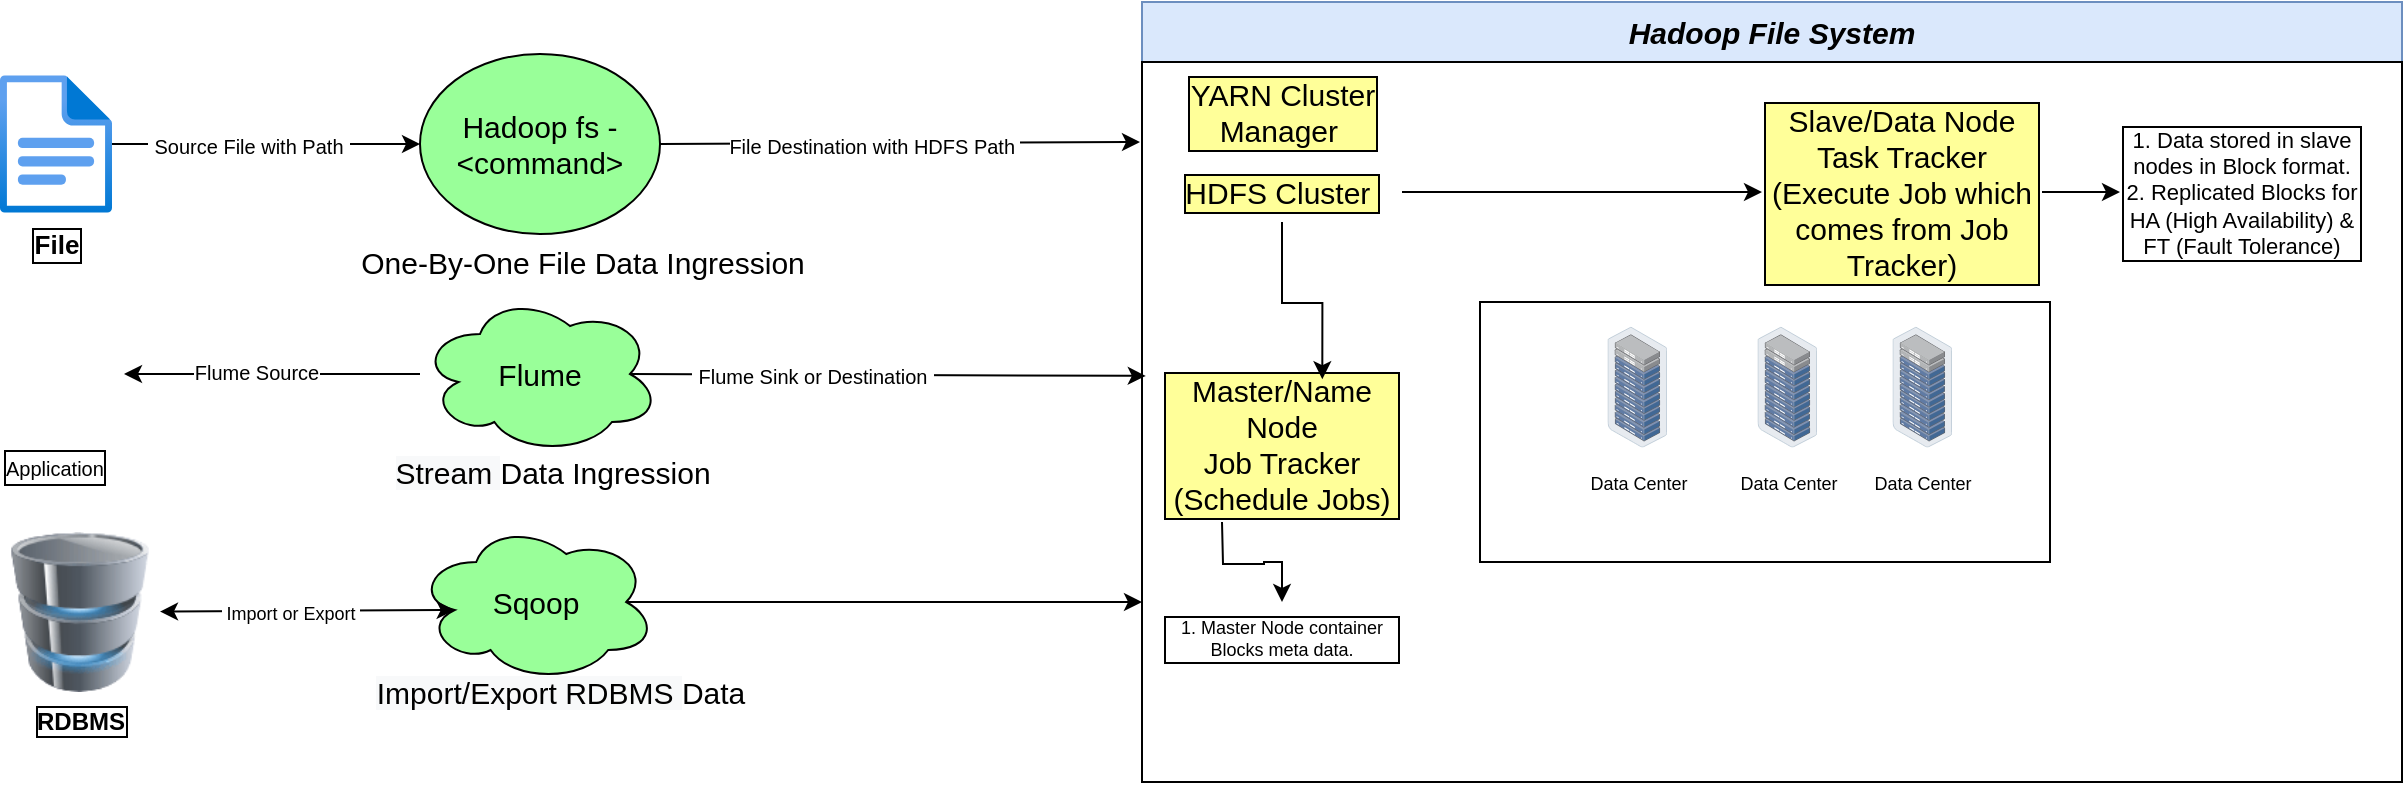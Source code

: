 <mxfile version="20.2.2" type="github">
  <diagram id="l7_K_nKnjWlxzMIl-Vjb" name="Page-1">
    <mxGraphModel dx="2447" dy="752" grid="1" gridSize="10" guides="1" tooltips="1" connect="1" arrows="1" fold="1" page="1" pageScale="1" pageWidth="850" pageHeight="1100" math="0" shadow="0">
      <root>
        <mxCell id="0" />
        <mxCell id="1" parent="0" />
        <mxCell id="UVAYdv0MmzfgJ1ZcaGCZ-28" value="" style="group;labelBackgroundColor=none;fillColor=#dae8fc;strokeColor=#6c8ebf;" vertex="1" connectable="0" parent="1">
          <mxGeometry x="321" y="80" width="630" height="390" as="geometry" />
        </mxCell>
        <mxCell id="UVAYdv0MmzfgJ1ZcaGCZ-15" value="&lt;span style=&quot;font-style: italic; font-weight: 700;&quot;&gt;Hadoop File System&lt;/span&gt;" style="rounded=0;whiteSpace=wrap;html=1;labelBackgroundColor=none;labelBorderColor=none;fontSize=15;fillColor=#dae8fc;strokeColor=#6c8ebf;fontColor=#000000;" vertex="1" parent="UVAYdv0MmzfgJ1ZcaGCZ-28">
          <mxGeometry width="630" height="30" as="geometry" />
        </mxCell>
        <mxCell id="UVAYdv0MmzfgJ1ZcaGCZ-1" value="" style="rounded=0;whiteSpace=wrap;html=1;" vertex="1" parent="UVAYdv0MmzfgJ1ZcaGCZ-28">
          <mxGeometry y="30" width="630" height="360" as="geometry" />
        </mxCell>
        <mxCell id="UVAYdv0MmzfgJ1ZcaGCZ-12" value="Slave/Data Node&lt;br&gt;Task Tracker&lt;br&gt;(Execute Job which comes from Job Tracker)" style="text;html=1;strokeColor=none;fillColor=none;align=center;verticalAlign=middle;whiteSpace=wrap;rounded=0;fontSize=15;fontColor=#000000;labelBackgroundColor=#FFFF99;labelBorderColor=default;spacing=2;" vertex="1" parent="UVAYdv0MmzfgJ1ZcaGCZ-28">
          <mxGeometry x="310" y="50" width="140" height="90" as="geometry" />
        </mxCell>
        <mxCell id="UVAYdv0MmzfgJ1ZcaGCZ-20" value="" style="group" vertex="1" connectable="0" parent="UVAYdv0MmzfgJ1ZcaGCZ-28">
          <mxGeometry x="169" y="150" width="285" height="130" as="geometry" />
        </mxCell>
        <mxCell id="UVAYdv0MmzfgJ1ZcaGCZ-21" value="" style="rounded=0;whiteSpace=wrap;html=1;fontSize=9;fontColor=#000000;" vertex="1" parent="UVAYdv0MmzfgJ1ZcaGCZ-20">
          <mxGeometry width="285" height="130" as="geometry" />
        </mxCell>
        <mxCell id="UVAYdv0MmzfgJ1ZcaGCZ-22" value="&lt;span style=&quot;color: rgb(0, 0, 0); font-size: 9px;&quot;&gt;Data Center&lt;/span&gt;" style="points=[];aspect=fixed;html=1;align=center;shadow=0;dashed=0;image;image=img/lib/allied_telesis/storage/Datacenter_Server_Rack_ToR.svg;fontSize=15;fontColor=#7EA6E0;" vertex="1" parent="UVAYdv0MmzfgJ1ZcaGCZ-20">
          <mxGeometry x="206.25" y="12.381" width="29.775" height="60.357" as="geometry" />
        </mxCell>
        <mxCell id="UVAYdv0MmzfgJ1ZcaGCZ-23" value="&lt;span style=&quot;color: rgb(0, 0, 0); font-size: 9px;&quot;&gt;Data Center&lt;/span&gt;" style="points=[];aspect=fixed;html=1;align=center;shadow=0;dashed=0;image;image=img/lib/allied_telesis/storage/Datacenter_Server_Rack_ToR.svg;fontSize=15;fontColor=#7EA6E0;" vertex="1" parent="UVAYdv0MmzfgJ1ZcaGCZ-20">
          <mxGeometry x="138.75" y="12.381" width="29.775" height="60.357" as="geometry" />
        </mxCell>
        <mxCell id="UVAYdv0MmzfgJ1ZcaGCZ-24" value="&lt;font color=&quot;#000000&quot; style=&quot;font-size: 9px;&quot;&gt;Data Center&lt;/font&gt;" style="points=[];aspect=fixed;html=1;align=center;shadow=0;dashed=0;image;image=img/lib/allied_telesis/storage/Datacenter_Server_Rack_ToR.svg;fontSize=15;fontColor=#7EA6E0;" vertex="1" parent="UVAYdv0MmzfgJ1ZcaGCZ-20">
          <mxGeometry x="63.75" y="12.381" width="29.775" height="60.357" as="geometry" />
        </mxCell>
        <mxCell id="UVAYdv0MmzfgJ1ZcaGCZ-25" value="Master/Name Node&lt;br&gt;Job Tracker (Schedule Jobs)" style="text;html=1;strokeColor=none;fillColor=none;align=center;verticalAlign=middle;whiteSpace=wrap;rounded=0;fontSize=15;fontColor=#000000;labelBackgroundColor=#FFFF99;labelBorderColor=default;spacing=2;" vertex="1" parent="UVAYdv0MmzfgJ1ZcaGCZ-28">
          <mxGeometry x="10" y="191" width="120" height="60" as="geometry" />
        </mxCell>
        <mxCell id="UVAYdv0MmzfgJ1ZcaGCZ-29" style="edgeStyle=orthogonalEdgeStyle;rounded=0;orthogonalLoop=1;jettySize=auto;html=1;fontSize=15;fontColor=#000000;" edge="1" parent="UVAYdv0MmzfgJ1ZcaGCZ-28" source="UVAYdv0MmzfgJ1ZcaGCZ-26" target="UVAYdv0MmzfgJ1ZcaGCZ-12">
          <mxGeometry relative="1" as="geometry" />
        </mxCell>
        <mxCell id="UVAYdv0MmzfgJ1ZcaGCZ-61" style="edgeStyle=orthogonalEdgeStyle;rounded=0;orthogonalLoop=1;jettySize=auto;html=1;fontSize=15;fontColor=#000000;entryX=0.668;entryY=-0.04;entryDx=0;entryDy=0;entryPerimeter=0;" edge="1" parent="UVAYdv0MmzfgJ1ZcaGCZ-28" source="UVAYdv0MmzfgJ1ZcaGCZ-26" target="UVAYdv0MmzfgJ1ZcaGCZ-25">
          <mxGeometry relative="1" as="geometry">
            <mxPoint x="69" y="210" as="targetPoint" />
          </mxGeometry>
        </mxCell>
        <mxCell id="UVAYdv0MmzfgJ1ZcaGCZ-26" value="HDFS Cluster&amp;nbsp;" style="text;html=1;strokeColor=none;fillColor=none;align=center;verticalAlign=middle;whiteSpace=wrap;rounded=0;fontSize=15;fontColor=#000000;labelBackgroundColor=#FFFF99;labelBorderColor=default;spacing=2;" vertex="1" parent="UVAYdv0MmzfgJ1ZcaGCZ-28">
          <mxGeometry x="10" y="80" width="120" height="30" as="geometry" />
        </mxCell>
        <mxCell id="UVAYdv0MmzfgJ1ZcaGCZ-57" value="YARN Cluster&lt;br&gt;Manager&amp;nbsp;" style="text;html=1;strokeColor=none;fillColor=none;align=center;verticalAlign=middle;whiteSpace=wrap;rounded=0;fontSize=15;fontColor=#000000;labelBackgroundColor=#FFFF99;labelBorderColor=default;spacing=2;" vertex="1" parent="UVAYdv0MmzfgJ1ZcaGCZ-28">
          <mxGeometry x="17.5" y="30" width="105" height="50" as="geometry" />
        </mxCell>
        <mxCell id="UVAYdv0MmzfgJ1ZcaGCZ-68" value="1. Master Node container Blocks meta data." style="text;html=1;strokeColor=none;fillColor=none;align=center;verticalAlign=top;whiteSpace=wrap;rounded=0;fontSize=9;fontColor=#000000;labelBackgroundColor=none;labelBorderColor=default;spacing=2;" vertex="1" parent="UVAYdv0MmzfgJ1ZcaGCZ-28">
          <mxGeometry x="10" y="300" width="120" height="50" as="geometry" />
        </mxCell>
        <mxCell id="UVAYdv0MmzfgJ1ZcaGCZ-69" value="" style="edgeStyle=orthogonalEdgeStyle;rounded=0;orthogonalLoop=1;jettySize=auto;html=1;fontSize=11;fontColor=#000000;" edge="1" parent="UVAYdv0MmzfgJ1ZcaGCZ-28" target="UVAYdv0MmzfgJ1ZcaGCZ-68">
          <mxGeometry relative="1" as="geometry">
            <mxPoint x="40" y="260" as="sourcePoint" />
          </mxGeometry>
        </mxCell>
        <mxCell id="UVAYdv0MmzfgJ1ZcaGCZ-65" value="1. Data stored in slave nodes in Block format.&lt;br&gt;2. Replicated Blocks for HA (High Availability) &amp;amp; FT (Fault Tolerance)" style="text;strokeColor=none;fillColor=none;align=center;verticalAlign=top;whiteSpace=wrap;rounded=0;fontSize=11;fontColor=#000000;labelBackgroundColor=none;labelBorderColor=default;spacing=2;html=1;" vertex="1" parent="UVAYdv0MmzfgJ1ZcaGCZ-28">
          <mxGeometry x="489" y="55" width="122" height="80" as="geometry" />
        </mxCell>
        <mxCell id="UVAYdv0MmzfgJ1ZcaGCZ-66" value="" style="edgeStyle=orthogonalEdgeStyle;rounded=0;orthogonalLoop=1;jettySize=auto;html=1;fontSize=15;fontColor=#000000;" edge="1" parent="UVAYdv0MmzfgJ1ZcaGCZ-28" source="UVAYdv0MmzfgJ1ZcaGCZ-12" target="UVAYdv0MmzfgJ1ZcaGCZ-65">
          <mxGeometry relative="1" as="geometry" />
        </mxCell>
        <mxCell id="UVAYdv0MmzfgJ1ZcaGCZ-30" value="" style="curved=1;endArrow=classic;html=1;rounded=0;fontSize=15;fontColor=#000000;exitX=1;exitY=0.5;exitDx=0;exitDy=0;" edge="1" parent="1" source="UVAYdv0MmzfgJ1ZcaGCZ-32">
          <mxGeometry width="50" height="50" relative="1" as="geometry">
            <mxPoint x="30" y="45" as="sourcePoint" />
            <mxPoint x="320" y="150" as="targetPoint" />
          </mxGeometry>
        </mxCell>
        <mxCell id="UVAYdv0MmzfgJ1ZcaGCZ-31" value="One-By-One File Data Ingression" style="edgeLabel;html=1;align=center;verticalAlign=middle;resizable=0;points=[];fontSize=15;fontColor=#000000;" vertex="1" connectable="0" parent="UVAYdv0MmzfgJ1ZcaGCZ-30">
          <mxGeometry x="-0.254" relative="1" as="geometry">
            <mxPoint x="-129" y="59" as="offset" />
          </mxGeometry>
        </mxCell>
        <mxCell id="UVAYdv0MmzfgJ1ZcaGCZ-83" value="File Destination with HDFS&amp;nbsp;Path&amp;nbsp;" style="edgeLabel;html=1;align=center;verticalAlign=middle;resizable=0;points=[];fontSize=10;fontColor=#000000;" vertex="1" connectable="0" parent="UVAYdv0MmzfgJ1ZcaGCZ-30">
          <mxGeometry x="-0.322" y="-1" relative="1" as="geometry">
            <mxPoint x="25" as="offset" />
          </mxGeometry>
        </mxCell>
        <mxCell id="UVAYdv0MmzfgJ1ZcaGCZ-32" value="Hadoop fs -&amp;lt;command&amp;gt;" style="ellipse;whiteSpace=wrap;html=1;labelBackgroundColor=none;labelBorderColor=none;fontSize=15;fontColor=#000000;fillColor=#99FF99;gradientColor=none;" vertex="1" parent="1">
          <mxGeometry x="-40" y="106" width="120" height="90" as="geometry" />
        </mxCell>
        <mxCell id="UVAYdv0MmzfgJ1ZcaGCZ-78" style="edgeStyle=orthogonalEdgeStyle;rounded=0;orthogonalLoop=1;jettySize=auto;html=1;entryX=1;entryY=0.5;entryDx=0;entryDy=0;fontSize=13;fontColor=#000000;" edge="1" parent="1" source="UVAYdv0MmzfgJ1ZcaGCZ-33" target="UVAYdv0MmzfgJ1ZcaGCZ-77">
          <mxGeometry relative="1" as="geometry" />
        </mxCell>
        <mxCell id="UVAYdv0MmzfgJ1ZcaGCZ-80" value="&lt;span style=&quot;text-align: left;&quot;&gt;Flume Source&lt;/span&gt;" style="edgeLabel;html=1;align=center;verticalAlign=middle;resizable=0;points=[];fontSize=10;fontColor=#000000;" vertex="1" connectable="0" parent="UVAYdv0MmzfgJ1ZcaGCZ-78">
          <mxGeometry x="0.157" y="-3" relative="1" as="geometry">
            <mxPoint x="3" y="2" as="offset" />
          </mxGeometry>
        </mxCell>
        <mxCell id="UVAYdv0MmzfgJ1ZcaGCZ-33" value="Flume" style="ellipse;shape=cloud;whiteSpace=wrap;html=1;labelBackgroundColor=none;labelBorderColor=none;fontSize=15;fontColor=#000000;fillColor=#99FF99;gradientColor=none;" vertex="1" parent="1">
          <mxGeometry x="-40" y="226" width="120" height="80" as="geometry" />
        </mxCell>
        <mxCell id="UVAYdv0MmzfgJ1ZcaGCZ-36" value="" style="curved=1;endArrow=classic;html=1;rounded=0;fontSize=15;fontColor=#000000;entryX=0.003;entryY=0.436;entryDx=0;entryDy=0;entryPerimeter=0;exitX=0.875;exitY=0.5;exitDx=0;exitDy=0;exitPerimeter=0;" edge="1" parent="1" source="UVAYdv0MmzfgJ1ZcaGCZ-33" target="UVAYdv0MmzfgJ1ZcaGCZ-1">
          <mxGeometry width="50" height="50" relative="1" as="geometry">
            <mxPoint x="70" y="269.5" as="sourcePoint" />
            <mxPoint x="309.37" y="269.58" as="targetPoint" />
          </mxGeometry>
        </mxCell>
        <mxCell id="UVAYdv0MmzfgJ1ZcaGCZ-37" value="&lt;span style=&quot;background-color: rgb(248, 249, 250);&quot;&gt;Stream&amp;nbsp;&lt;/span&gt;Data Ingression" style="edgeLabel;html=1;align=center;verticalAlign=middle;resizable=0;points=[];fontSize=15;fontColor=#000000;" vertex="1" connectable="0" parent="UVAYdv0MmzfgJ1ZcaGCZ-36">
          <mxGeometry x="-0.254" relative="1" as="geometry">
            <mxPoint x="-135" y="48" as="offset" />
          </mxGeometry>
        </mxCell>
        <mxCell id="UVAYdv0MmzfgJ1ZcaGCZ-81" value="&amp;nbsp;Flume Sink or Destination&amp;nbsp;" style="edgeLabel;html=1;align=center;verticalAlign=middle;resizable=0;points=[];fontSize=10;fontColor=#000000;" vertex="1" connectable="0" parent="UVAYdv0MmzfgJ1ZcaGCZ-36">
          <mxGeometry x="-0.299" relative="1" as="geometry">
            <mxPoint as="offset" />
          </mxGeometry>
        </mxCell>
        <mxCell id="UVAYdv0MmzfgJ1ZcaGCZ-40" value="Sqoop" style="ellipse;shape=cloud;whiteSpace=wrap;html=1;labelBackgroundColor=none;labelBorderColor=none;fontSize=15;fontColor=#000000;fillColor=#99FF99;gradientColor=none;" vertex="1" parent="1">
          <mxGeometry x="-41.89" y="340" width="120" height="80" as="geometry" />
        </mxCell>
        <mxCell id="UVAYdv0MmzfgJ1ZcaGCZ-41" value="" style="curved=1;endArrow=classic;html=1;rounded=0;fontSize=15;fontColor=#000000;exitX=0.875;exitY=0.5;exitDx=0;exitDy=0;exitPerimeter=0;entryX=0;entryY=0.75;entryDx=0;entryDy=0;" edge="1" parent="1" source="UVAYdv0MmzfgJ1ZcaGCZ-40" target="UVAYdv0MmzfgJ1ZcaGCZ-1">
          <mxGeometry width="50" height="50" relative="1" as="geometry">
            <mxPoint x="68.11" y="383.5" as="sourcePoint" />
            <mxPoint x="330" y="381" as="targetPoint" />
          </mxGeometry>
        </mxCell>
        <mxCell id="UVAYdv0MmzfgJ1ZcaGCZ-42" value="&lt;span style=&quot;background-color: rgb(248, 249, 250);&quot;&gt;Import/Export RDBMS&amp;nbsp;&lt;/span&gt;Data" style="edgeLabel;html=1;align=center;verticalAlign=middle;resizable=0;points=[];fontSize=15;fontColor=#000000;" vertex="1" connectable="0" parent="UVAYdv0MmzfgJ1ZcaGCZ-41">
          <mxGeometry x="-0.254" relative="1" as="geometry">
            <mxPoint x="-129" y="45" as="offset" />
          </mxGeometry>
        </mxCell>
        <mxCell id="UVAYdv0MmzfgJ1ZcaGCZ-70" value="&lt;font style=&quot;font-size: 12px;&quot;&gt;&lt;b&gt;RDBMS&lt;/b&gt;&lt;/font&gt;" style="image;html=1;image=img/lib/clip_art/computers/Database_128x128.png;labelBackgroundColor=none;labelBorderColor=default;fontSize=9;fontColor=#000000;fillColor=#99FF99;gradientColor=none;align=center;" vertex="1" parent="1">
          <mxGeometry x="-250" y="345" width="80" height="80" as="geometry" />
        </mxCell>
        <mxCell id="UVAYdv0MmzfgJ1ZcaGCZ-71" value="" style="endArrow=classic;startArrow=classic;html=1;rounded=0;fontSize=9;fontColor=#000000;entryX=0.16;entryY=0.55;entryDx=0;entryDy=0;entryPerimeter=0;" edge="1" parent="1" source="UVAYdv0MmzfgJ1ZcaGCZ-70" target="UVAYdv0MmzfgJ1ZcaGCZ-40">
          <mxGeometry width="50" height="50" relative="1" as="geometry">
            <mxPoint x="10" y="240" as="sourcePoint" />
            <mxPoint x="60" y="190" as="targetPoint" />
          </mxGeometry>
        </mxCell>
        <mxCell id="UVAYdv0MmzfgJ1ZcaGCZ-72" value="&amp;nbsp;Import or Export&amp;nbsp;" style="edgeLabel;html=1;align=center;verticalAlign=middle;resizable=0;points=[];fontSize=9;fontColor=#000000;" vertex="1" connectable="0" parent="UVAYdv0MmzfgJ1ZcaGCZ-71">
          <mxGeometry x="-0.234" y="-1" relative="1" as="geometry">
            <mxPoint x="8" as="offset" />
          </mxGeometry>
        </mxCell>
        <mxCell id="UVAYdv0MmzfgJ1ZcaGCZ-76" style="edgeStyle=orthogonalEdgeStyle;rounded=0;orthogonalLoop=1;jettySize=auto;html=1;entryX=0;entryY=0.5;entryDx=0;entryDy=0;fontSize=13;fontColor=#000000;" edge="1" parent="1" source="UVAYdv0MmzfgJ1ZcaGCZ-75" target="UVAYdv0MmzfgJ1ZcaGCZ-32">
          <mxGeometry relative="1" as="geometry" />
        </mxCell>
        <mxCell id="UVAYdv0MmzfgJ1ZcaGCZ-82" value="&amp;nbsp;Source File with Path&amp;nbsp;" style="edgeLabel;html=1;align=center;verticalAlign=middle;resizable=0;points=[];fontSize=10;fontColor=#000000;" vertex="1" connectable="0" parent="UVAYdv0MmzfgJ1ZcaGCZ-76">
          <mxGeometry x="-0.268" y="-1" relative="1" as="geometry">
            <mxPoint x="11" as="offset" />
          </mxGeometry>
        </mxCell>
        <mxCell id="UVAYdv0MmzfgJ1ZcaGCZ-75" value="&lt;font style=&quot;font-size: 13px;&quot;&gt;&lt;b&gt;File&lt;/b&gt;&lt;/font&gt;" style="aspect=fixed;html=1;points=[];align=center;image;fontSize=12;image=img/lib/azure2/general/File.svg;labelBackgroundColor=none;labelBorderColor=default;fontColor=#000000;fillColor=#99FF99;gradientColor=none;" vertex="1" parent="1">
          <mxGeometry x="-250" y="116.5" width="56.0" height="69" as="geometry" />
        </mxCell>
        <mxCell id="UVAYdv0MmzfgJ1ZcaGCZ-77" value="&lt;font style=&quot;font-size: 10px;&quot;&gt;Application&lt;br&gt;&lt;/font&gt;" style="shape=image;html=1;verticalAlign=top;verticalLabelPosition=bottom;labelBackgroundColor=#ffffff;imageAspect=0;aspect=fixed;image=https://cdn2.iconfinder.com/data/icons/boxicons-logos/24/bxl-spring-boot-128.png;labelBorderColor=default;fontSize=13;fontColor=#000000;fillColor=#99FF99;gradientColor=none;align=left;" vertex="1" parent="1">
          <mxGeometry x="-250" y="235" width="62" height="62" as="geometry" />
        </mxCell>
      </root>
    </mxGraphModel>
  </diagram>
</mxfile>
